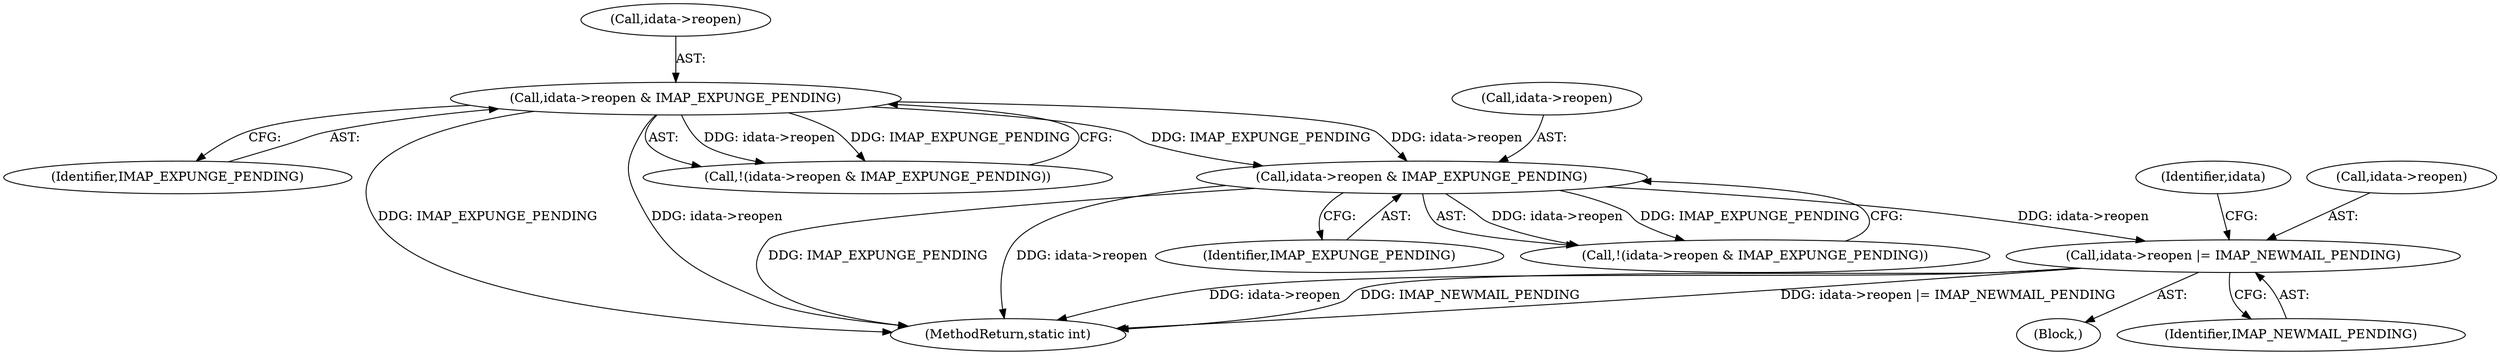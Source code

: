 digraph "0_neomutt_36a29280448097f34ce9c94606195f2ac643fed1@API" {
"1000216" [label="(Call,idata->reopen |= IMAP_NEWMAIL_PENDING)"];
"1000203" [label="(Call,idata->reopen & IMAP_EXPUNGE_PENDING)"];
"1000173" [label="(Call,idata->reopen & IMAP_EXPUNGE_PENDING)"];
"1000216" [label="(Call,idata->reopen |= IMAP_NEWMAIL_PENDING)"];
"1000203" [label="(Call,idata->reopen & IMAP_EXPUNGE_PENDING)"];
"1000177" [label="(Identifier,IMAP_EXPUNGE_PENDING)"];
"1000202" [label="(Call,!(idata->reopen & IMAP_EXPUNGE_PENDING))"];
"1000402" [label="(MethodReturn,static int)"];
"1000223" [label="(Identifier,idata)"];
"1000208" [label="(Block,)"];
"1000220" [label="(Identifier,IMAP_NEWMAIL_PENDING)"];
"1000217" [label="(Call,idata->reopen)"];
"1000207" [label="(Identifier,IMAP_EXPUNGE_PENDING)"];
"1000173" [label="(Call,idata->reopen & IMAP_EXPUNGE_PENDING)"];
"1000174" [label="(Call,idata->reopen)"];
"1000204" [label="(Call,idata->reopen)"];
"1000172" [label="(Call,!(idata->reopen & IMAP_EXPUNGE_PENDING))"];
"1000216" -> "1000208"  [label="AST: "];
"1000216" -> "1000220"  [label="CFG: "];
"1000217" -> "1000216"  [label="AST: "];
"1000220" -> "1000216"  [label="AST: "];
"1000223" -> "1000216"  [label="CFG: "];
"1000216" -> "1000402"  [label="DDG: idata->reopen |= IMAP_NEWMAIL_PENDING"];
"1000216" -> "1000402"  [label="DDG: idata->reopen"];
"1000216" -> "1000402"  [label="DDG: IMAP_NEWMAIL_PENDING"];
"1000203" -> "1000216"  [label="DDG: idata->reopen"];
"1000203" -> "1000202"  [label="AST: "];
"1000203" -> "1000207"  [label="CFG: "];
"1000204" -> "1000203"  [label="AST: "];
"1000207" -> "1000203"  [label="AST: "];
"1000202" -> "1000203"  [label="CFG: "];
"1000203" -> "1000402"  [label="DDG: IMAP_EXPUNGE_PENDING"];
"1000203" -> "1000402"  [label="DDG: idata->reopen"];
"1000203" -> "1000202"  [label="DDG: idata->reopen"];
"1000203" -> "1000202"  [label="DDG: IMAP_EXPUNGE_PENDING"];
"1000173" -> "1000203"  [label="DDG: idata->reopen"];
"1000173" -> "1000203"  [label="DDG: IMAP_EXPUNGE_PENDING"];
"1000173" -> "1000172"  [label="AST: "];
"1000173" -> "1000177"  [label="CFG: "];
"1000174" -> "1000173"  [label="AST: "];
"1000177" -> "1000173"  [label="AST: "];
"1000172" -> "1000173"  [label="CFG: "];
"1000173" -> "1000402"  [label="DDG: IMAP_EXPUNGE_PENDING"];
"1000173" -> "1000402"  [label="DDG: idata->reopen"];
"1000173" -> "1000172"  [label="DDG: idata->reopen"];
"1000173" -> "1000172"  [label="DDG: IMAP_EXPUNGE_PENDING"];
}
